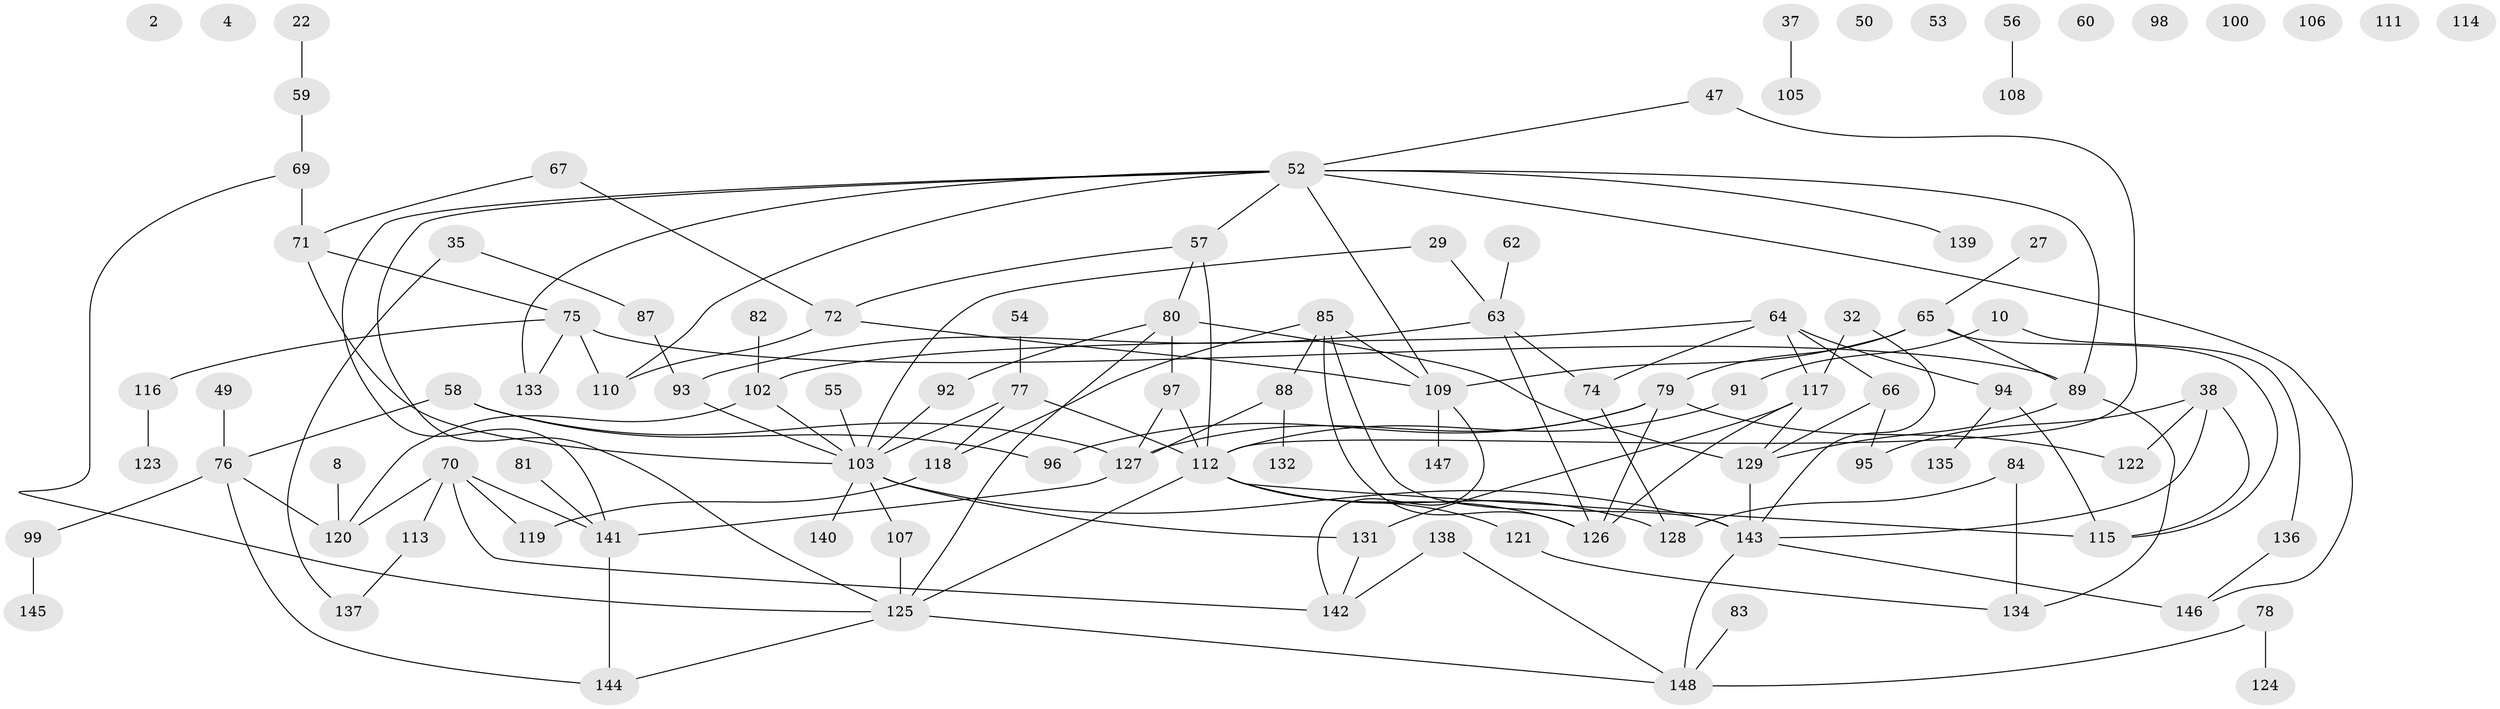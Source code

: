 // original degree distribution, {1: 0.16891891891891891, 0: 0.06756756756756757, 2: 0.2972972972972973, 3: 0.21621621621621623, 4: 0.12162162162162163, 5: 0.0945945945945946, 8: 0.006756756756756757, 6: 0.02027027027027027, 7: 0.006756756756756757}
// Generated by graph-tools (version 1.1) at 2025/43/03/04/25 21:43:17]
// undirected, 103 vertices, 142 edges
graph export_dot {
graph [start="1"]
  node [color=gray90,style=filled];
  2;
  4;
  8;
  10;
  22;
  27;
  29;
  32 [super="+1"];
  35;
  37;
  38;
  47;
  49;
  50;
  52 [super="+25+33+36+7"];
  53;
  54;
  55;
  56;
  57;
  58;
  59;
  60;
  62;
  63;
  64 [super="+23+30"];
  65 [super="+43"];
  66;
  67;
  69 [super="+68"];
  70 [super="+31+41"];
  71 [super="+19"];
  72 [super="+9+24"];
  74;
  75 [super="+44"];
  76 [super="+17"];
  77;
  78;
  79;
  80 [super="+13"];
  81;
  82;
  83;
  84;
  85;
  87;
  88;
  89;
  91;
  92 [super="+51+11+86"];
  93;
  94;
  95;
  96;
  97 [super="+28"];
  98;
  99;
  100;
  102 [super="+6"];
  103 [super="+48"];
  105;
  106;
  107;
  108;
  109;
  110 [super="+21"];
  111;
  112 [super="+20+46"];
  113;
  114;
  115;
  116;
  117;
  118;
  119;
  120;
  121;
  122;
  123;
  124;
  125 [super="+15"];
  126;
  127;
  128;
  129 [super="+40+104"];
  131;
  132;
  133;
  134 [super="+18"];
  135;
  136;
  137;
  138;
  139;
  140;
  141 [super="+34"];
  142;
  143 [super="+130+73+90"];
  144;
  145;
  146;
  147;
  148 [super="+45"];
  8 -- 120;
  10 -- 91;
  10 -- 136;
  22 -- 59;
  27 -- 65;
  29 -- 63;
  29 -- 103;
  32 -- 117;
  32 -- 143;
  35 -- 87;
  35 -- 137;
  37 -- 105;
  38 -- 95;
  38 -- 115;
  38 -- 122;
  38 -- 143;
  47 -- 52;
  47 -- 112;
  49 -- 76;
  52 -- 125;
  52 -- 139;
  52 -- 89;
  52 -- 146;
  52 -- 133;
  52 -- 109;
  52 -- 110;
  52 -- 141;
  52 -- 57;
  54 -- 77;
  55 -- 103;
  56 -- 108;
  57 -- 72;
  57 -- 80;
  57 -- 112;
  58 -- 76;
  58 -- 96;
  58 -- 127;
  59 -- 69;
  62 -- 63;
  63 -- 74;
  63 -- 93;
  63 -- 126;
  64 -- 66;
  64 -- 102;
  64 -- 117;
  64 -- 74;
  64 -- 94;
  65 -- 79;
  65 -- 115;
  65 -- 89;
  65 -- 109;
  66 -- 95;
  66 -- 129;
  67 -- 72;
  67 -- 71;
  69 -- 71 [weight=2];
  69 -- 125;
  70 -- 120;
  70 -- 113;
  70 -- 142;
  70 -- 141;
  70 -- 119;
  71 -- 103;
  71 -- 75;
  72 -- 109;
  72 -- 110;
  74 -- 128;
  75 -- 89;
  75 -- 116;
  75 -- 133;
  75 -- 110;
  76 -- 99;
  76 -- 144;
  76 -- 120;
  77 -- 118;
  77 -- 103;
  77 -- 112;
  78 -- 124;
  78 -- 148;
  79 -- 96;
  79 -- 122;
  79 -- 126;
  79 -- 127;
  80 -- 97;
  80 -- 125;
  80 -- 129;
  80 -- 92;
  81 -- 141;
  82 -- 102;
  83 -- 148;
  84 -- 128;
  84 -- 134;
  85 -- 88;
  85 -- 109;
  85 -- 118;
  85 -- 126;
  85 -- 143;
  87 -- 93;
  88 -- 127;
  88 -- 132;
  89 -- 134;
  89 -- 129;
  91 -- 112;
  92 -- 103 [weight=2];
  93 -- 103;
  94 -- 115;
  94 -- 135;
  97 -- 112;
  97 -- 127;
  99 -- 145;
  102 -- 120 [weight=2];
  102 -- 103;
  103 -- 143 [weight=2];
  103 -- 131;
  103 -- 107;
  103 -- 140;
  107 -- 125;
  109 -- 142;
  109 -- 147;
  112 -- 125;
  112 -- 128;
  112 -- 126;
  112 -- 115;
  112 -- 121;
  113 -- 137;
  116 -- 123;
  117 -- 126;
  117 -- 131;
  117 -- 129;
  118 -- 119;
  121 -- 134;
  125 -- 144;
  125 -- 148;
  127 -- 141;
  129 -- 143 [weight=2];
  131 -- 142;
  136 -- 146;
  138 -- 142;
  138 -- 148;
  141 -- 144;
  143 -- 148;
  143 -- 146;
}
